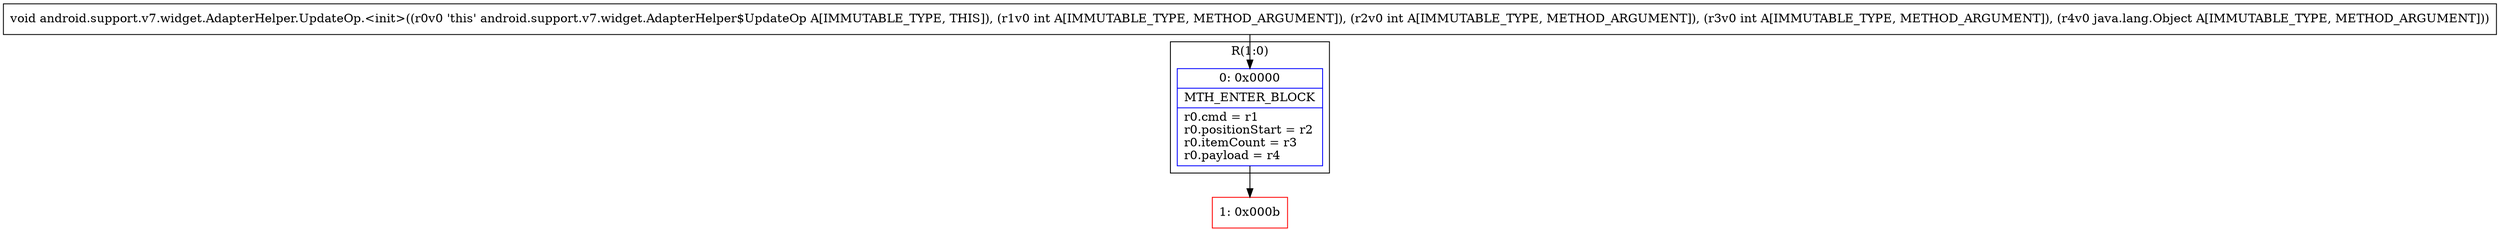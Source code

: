 digraph "CFG forandroid.support.v7.widget.AdapterHelper.UpdateOp.\<init\>(IIILjava\/lang\/Object;)V" {
subgraph cluster_Region_1655231889 {
label = "R(1:0)";
node [shape=record,color=blue];
Node_0 [shape=record,label="{0\:\ 0x0000|MTH_ENTER_BLOCK\l|r0.cmd = r1\lr0.positionStart = r2\lr0.itemCount = r3\lr0.payload = r4\l}"];
}
Node_1 [shape=record,color=red,label="{1\:\ 0x000b}"];
MethodNode[shape=record,label="{void android.support.v7.widget.AdapterHelper.UpdateOp.\<init\>((r0v0 'this' android.support.v7.widget.AdapterHelper$UpdateOp A[IMMUTABLE_TYPE, THIS]), (r1v0 int A[IMMUTABLE_TYPE, METHOD_ARGUMENT]), (r2v0 int A[IMMUTABLE_TYPE, METHOD_ARGUMENT]), (r3v0 int A[IMMUTABLE_TYPE, METHOD_ARGUMENT]), (r4v0 java.lang.Object A[IMMUTABLE_TYPE, METHOD_ARGUMENT])) }"];
MethodNode -> Node_0;
Node_0 -> Node_1;
}

